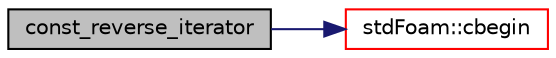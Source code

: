 digraph "const_reverse_iterator"
{
  bgcolor="transparent";
  edge [fontname="Helvetica",fontsize="10",labelfontname="Helvetica",labelfontsize="10"];
  node [fontname="Helvetica",fontsize="10",shape=record];
  rankdir="LR";
  Node1 [label="const_reverse_iterator",height=0.2,width=0.4,color="black", fillcolor="grey75", style="filled" fontcolor="black"];
  Node1 -> Node2 [color="midnightblue",fontsize="10",style="solid",fontname="Helvetica"];
  Node2 [label="stdFoam::cbegin",height=0.2,width=0.4,color="red",URL="$namespacestdFoam.html#a8fe692ebcdd2dc61f556a5a9d7d237b7",tooltip="Return const_iterator to the beginning of the container c. "];
}
